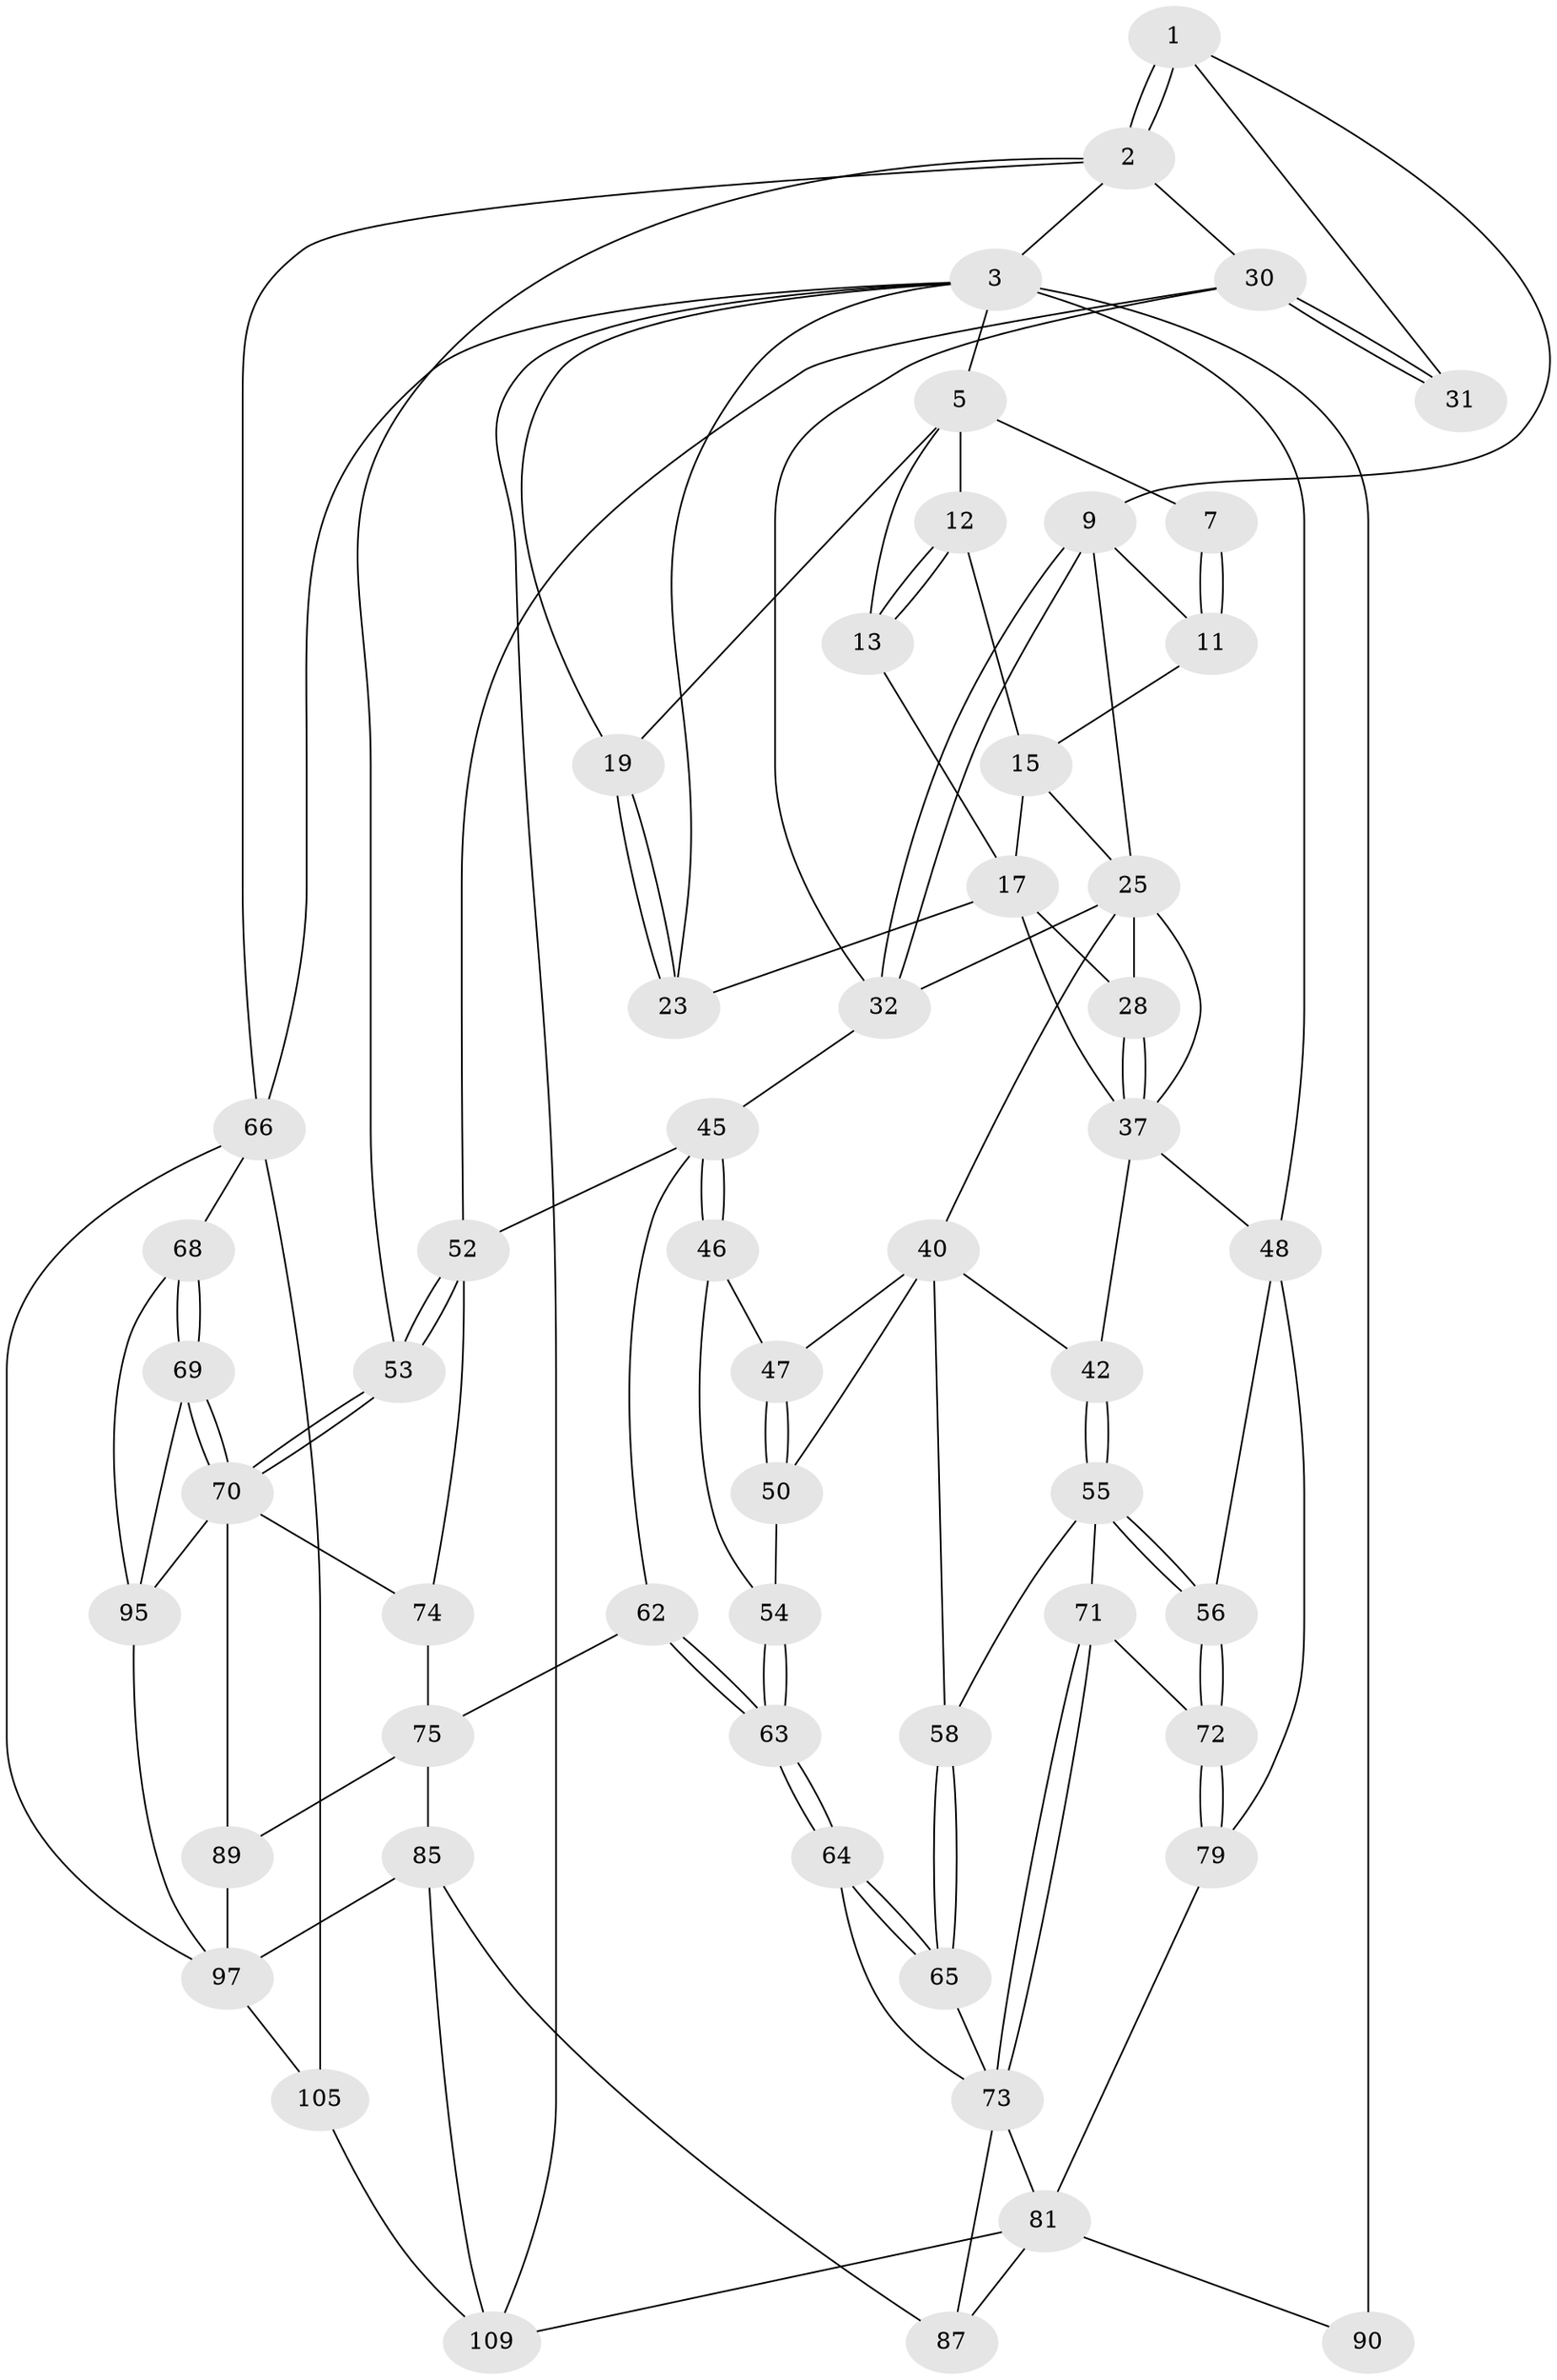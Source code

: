 // original degree distribution, {3: 0.01818181818181818, 5: 0.509090909090909, 6: 0.22727272727272727, 4: 0.24545454545454545}
// Generated by graph-tools (version 1.1) at 2025/21/03/04/25 18:21:23]
// undirected, 55 vertices, 124 edges
graph export_dot {
graph [start="1"]
  node [color=gray90,style=filled];
  1 [pos="+0.7591097245101254+0",super="+8"];
  2 [pos="+1+0",super="+29"];
  3 [pos="+0+0",super="+4+92+24"];
  5 [pos="+0.015640979816540845+0",super="+14+6"];
  7 [pos="+0.46650238155222196+0"];
  9 [pos="+0.5965121029952368+0.11596310650097917",super="+10"];
  11 [pos="+0.5277911568289835+0.0565815726104986"];
  12 [pos="+0.28336187771234517+0"];
  13 [pos="+0.25617980157479453+0"];
  15 [pos="+0.46258709109804325+0.08744932075311557",super="+16+20"];
  17 [pos="+0.39884997076081824+0.10151808575058159",super="+18"];
  19 [pos="+0.07914996069492826+0.08232723321639847"];
  23 [pos="+0.007213945850512149+0.23265195745366787"];
  25 [pos="+0.4286950114170073+0.20599230413221972",super="+26+33"];
  28 [pos="+0.27955753266460576+0.13592496189462594"];
  30 [pos="+1+0",super="+34"];
  31 [pos="+0.7207683618810906+0.12017475953834433"];
  32 [pos="+0.5541759492852397+0.25788318760337453",super="+36"];
  37 [pos="+0.24712807640537068+0.2503480632333604",super="+39+38"];
  40 [pos="+0.47713672829862586+0.37270976425348323",super="+41"];
  42 [pos="+0.4111369673663454+0.4022222076465599"];
  45 [pos="+0.7047589799914034+0.4171005691282066",super="+61"];
  46 [pos="+0.6357160266952205+0.42941785046319825"];
  47 [pos="+0.5039834167382492+0.38882945471516056"];
  48 [pos="+0.16007601742601346+0.4456049890596707",super="+57"];
  50 [pos="+0.551103357763269+0.4888636891141441"];
  52 [pos="+1+0.3692634499756506",super="+60"];
  53 [pos="+1+0.37272191698033236"];
  54 [pos="+0.5780847134920136+0.4846093980373"];
  55 [pos="+0.36503142094177515+0.4788609646694738",super="+59"];
  56 [pos="+0.23504154489288848+0.5513657015058678"];
  58 [pos="+0.5002404316485242+0.5381345458353027"];
  62 [pos="+0.6537721194940421+0.6487640965515509"];
  63 [pos="+0.6321556168619977+0.6520066063787904"];
  64 [pos="+0.6083795392565269+0.6593577782955384"];
  65 [pos="+0.5388393771507595+0.6283141246538131"];
  66 [pos="+1+1",super="+67"];
  68 [pos="+1+0.8660547600488067"];
  69 [pos="+1+0.8057070220110878",super="+94"];
  70 [pos="+1+0.608354153195739",super="+76"];
  71 [pos="+0.39049657219910267+0.6346323868314858"];
  72 [pos="+0.3826254249126606+0.6326118684762795"];
  73 [pos="+0.4180065966922584+0.6580486944616242",super="+80"];
  74 [pos="+0.8253836263014087+0.6366630632361537"];
  75 [pos="+0.6637202246048342+0.6550890627345866",super="+84"];
  79 [pos="+0.2236040484425312+0.7713472963473486"];
  81 [pos="+0.3737435625722924+0.7889100376513862",super="+93+82"];
  85 [pos="+0.6299500068836346+0.9091414200877699",super="+86"];
  87 [pos="+0.5596982434234236+0.8884431734167797"];
  89 [pos="+0.7927127771349266+0.8183543728527702"];
  90 [pos="+0+0.7038899006561803",super="+91+103"];
  95 [pos="+0.9165796902854423+0.8524538187572096",super="+96"];
  97 [pos="+0.9263441869722153+0.9111762295824801",super="+98"];
  105 [pos="+0.8400338036141937+1",super="+108+106"];
  109 [pos="+0.5718157329951365+1",super="+110"];
  1 -- 2;
  1 -- 2;
  1 -- 9;
  1 -- 31;
  2 -- 3;
  2 -- 66;
  2 -- 53;
  2 -- 30;
  3 -- 19;
  3 -- 5;
  3 -- 66;
  3 -- 90 [weight=2];
  3 -- 48 [weight=2];
  3 -- 23;
  3 -- 109;
  5 -- 13;
  5 -- 19;
  5 -- 12;
  5 -- 7;
  7 -- 11;
  7 -- 11;
  9 -- 32;
  9 -- 32;
  9 -- 11;
  9 -- 25;
  11 -- 15;
  12 -- 13;
  12 -- 13;
  12 -- 15;
  13 -- 17;
  15 -- 17 [weight=2];
  15 -- 25;
  17 -- 37;
  17 -- 23;
  17 -- 28;
  19 -- 23;
  19 -- 23;
  25 -- 28;
  25 -- 32;
  25 -- 40;
  25 -- 37;
  28 -- 37;
  28 -- 37;
  30 -- 31 [weight=2];
  30 -- 31;
  30 -- 52;
  30 -- 32;
  32 -- 45;
  37 -- 42;
  37 -- 48;
  40 -- 47;
  40 -- 42;
  40 -- 50;
  40 -- 58;
  42 -- 55;
  42 -- 55;
  45 -- 46;
  45 -- 46;
  45 -- 52;
  45 -- 62;
  46 -- 47;
  46 -- 54;
  47 -- 50;
  47 -- 50;
  48 -- 56;
  48 -- 79;
  50 -- 54;
  52 -- 53;
  52 -- 53;
  52 -- 74;
  53 -- 70;
  53 -- 70;
  54 -- 63;
  54 -- 63;
  55 -- 56;
  55 -- 56;
  55 -- 58;
  55 -- 71;
  56 -- 72;
  56 -- 72;
  58 -- 65;
  58 -- 65;
  62 -- 63;
  62 -- 63;
  62 -- 75;
  63 -- 64;
  63 -- 64;
  64 -- 65;
  64 -- 65;
  64 -- 73;
  65 -- 73;
  66 -- 105 [weight=2];
  66 -- 97;
  66 -- 68;
  68 -- 69;
  68 -- 69;
  68 -- 95;
  69 -- 70;
  69 -- 70;
  69 -- 95 [weight=2];
  70 -- 89;
  70 -- 74;
  70 -- 95;
  71 -- 72;
  71 -- 73;
  71 -- 73;
  72 -- 79;
  72 -- 79;
  73 -- 81;
  73 -- 87;
  74 -- 75;
  75 -- 89;
  75 -- 85;
  79 -- 81;
  81 -- 87;
  81 -- 109;
  81 -- 90;
  85 -- 109;
  85 -- 87;
  85 -- 97;
  89 -- 97;
  95 -- 97;
  97 -- 105 [weight=2];
  105 -- 109;
}

